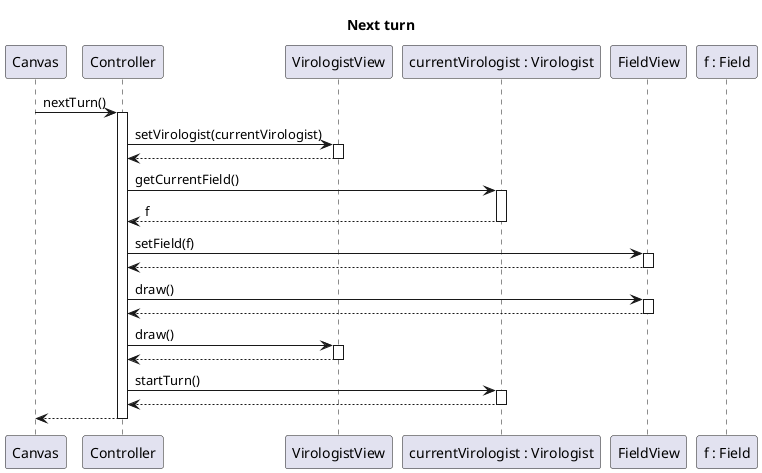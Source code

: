 @startuml Next turn
title Next turn
Canvas -> Controller ++ : nextTurn()
Controller -> VirologistView ++ : setVirologist(currentVirologist)
VirologistView --> Controller --
Controller -> "currentVirologist : Virologist" ++ : getCurrentField()
"currentVirologist : Virologist" --> Controller -- : f
Controller -> FieldView ++ : setField(f)
FieldView --> Controller --
Controller -> FieldView ++ : draw()
FieldView --> Controller --
Controller -> VirologistView ++ : draw()
VirologistView --> Controller --
Controller -> "currentVirologist : Virologist" ++ : startTurn()
"currentVirologist : Virologist" --> Controller --
Controller --> Canvas --
participant "f : Field"
@enduml